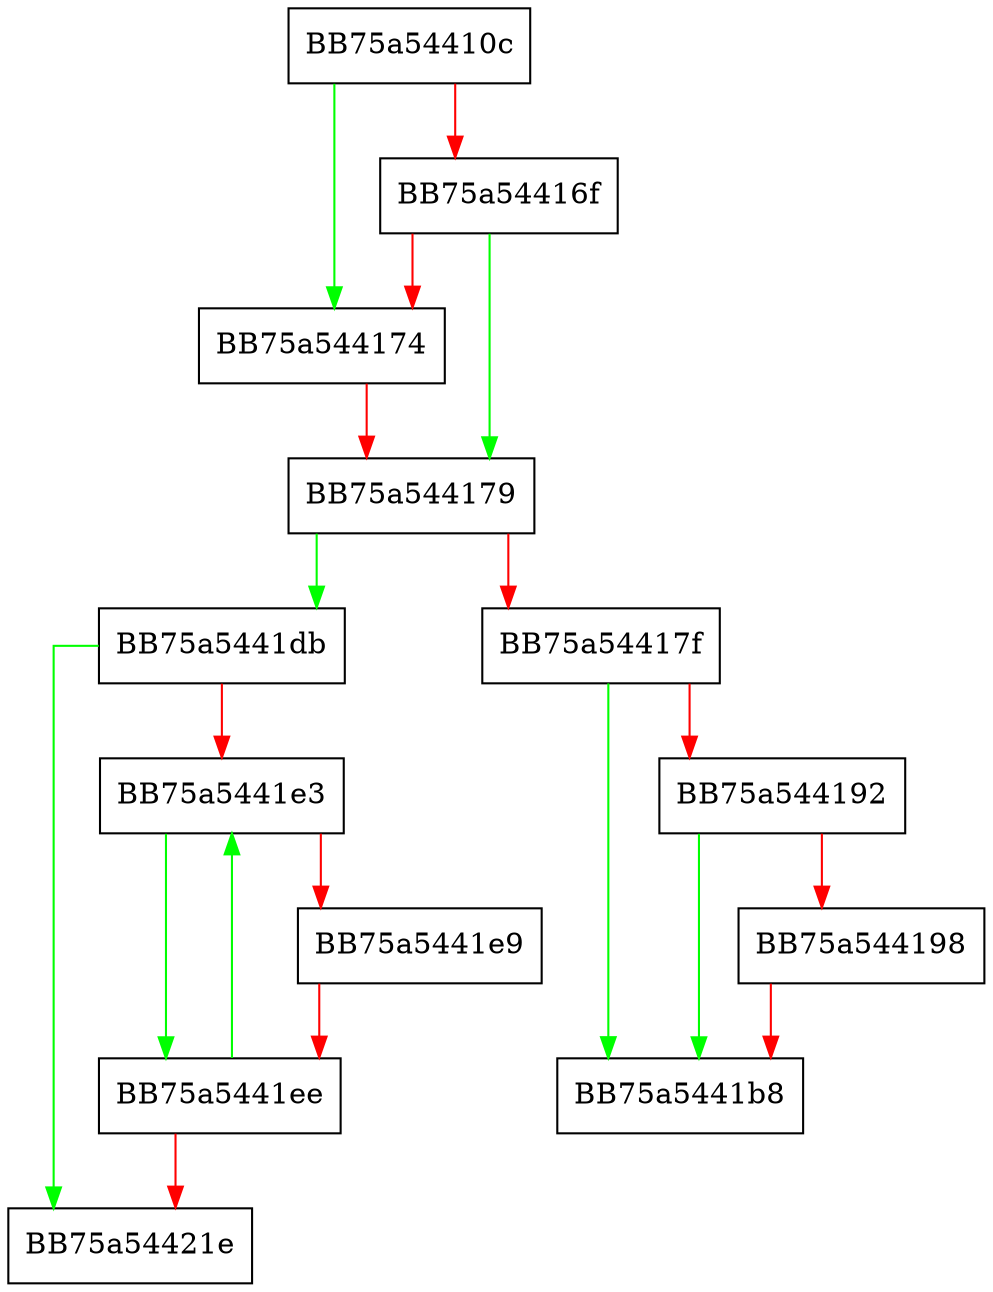 digraph DbEnumData {
  node [shape="box"];
  graph [splines=ortho];
  BB75a54410c -> BB75a544174 [color="green"];
  BB75a54410c -> BB75a54416f [color="red"];
  BB75a54416f -> BB75a544179 [color="green"];
  BB75a54416f -> BB75a544174 [color="red"];
  BB75a544174 -> BB75a544179 [color="red"];
  BB75a544179 -> BB75a5441db [color="green"];
  BB75a544179 -> BB75a54417f [color="red"];
  BB75a54417f -> BB75a5441b8 [color="green"];
  BB75a54417f -> BB75a544192 [color="red"];
  BB75a544192 -> BB75a5441b8 [color="green"];
  BB75a544192 -> BB75a544198 [color="red"];
  BB75a544198 -> BB75a5441b8 [color="red"];
  BB75a5441db -> BB75a54421e [color="green"];
  BB75a5441db -> BB75a5441e3 [color="red"];
  BB75a5441e3 -> BB75a5441ee [color="green"];
  BB75a5441e3 -> BB75a5441e9 [color="red"];
  BB75a5441e9 -> BB75a5441ee [color="red"];
  BB75a5441ee -> BB75a5441e3 [color="green"];
  BB75a5441ee -> BB75a54421e [color="red"];
}